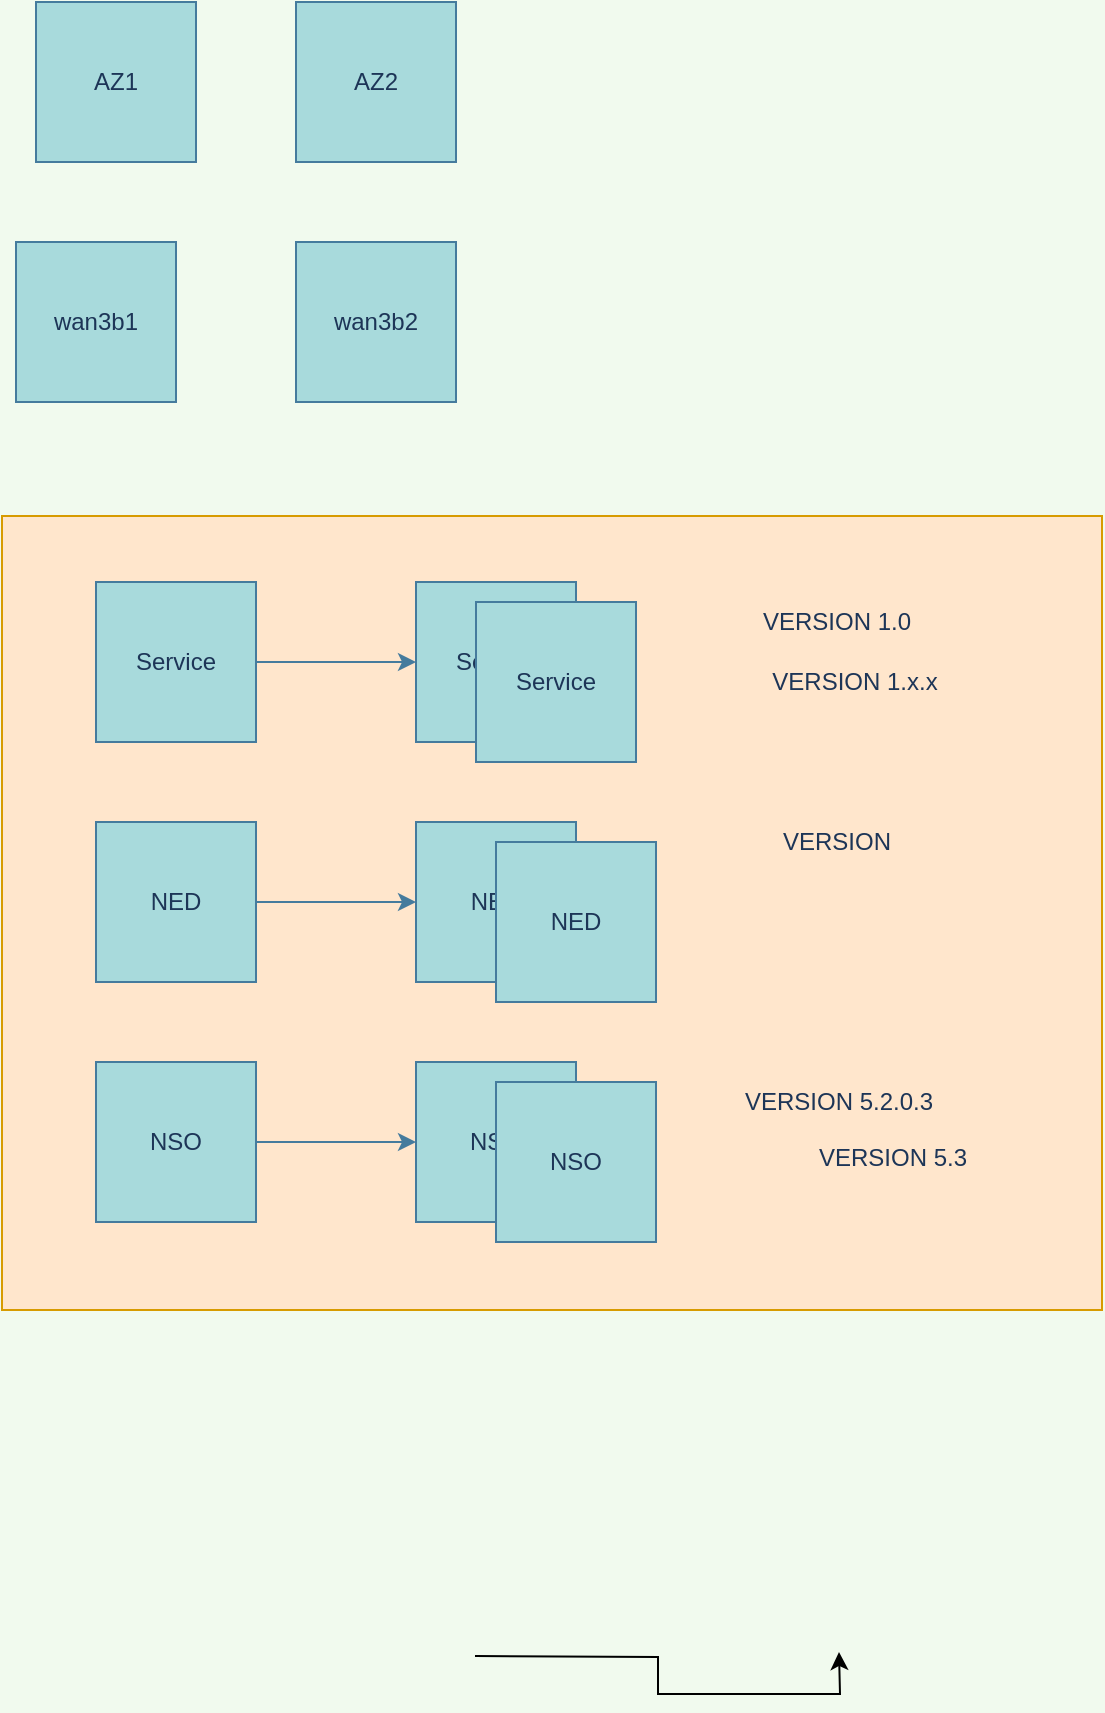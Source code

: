 <mxfile version="13.10.0" type="embed">
    <diagram id="bCU7D1yxFHBLOErIZVKP" name="Page-1">
        <mxGraphModel dx="968" dy="769" grid="0" gridSize="10" guides="1" tooltips="1" connect="1" arrows="1" fold="1" page="1" pageScale="1" pageWidth="850" pageHeight="1100" background="#F1FAEE" math="0" shadow="0">
            <root>
                <mxCell id="0"/>
                <mxCell id="1" parent="0"/>
                <mxCell id="22" value="" style="rounded=0;whiteSpace=wrap;html=1;sketch=0;strokeColor=#d79b00;fillColor=#ffe6cc;" parent="1" vertex="1">
                    <mxGeometry x="73" y="327" width="550" height="397" as="geometry"/>
                </mxCell>
                <mxCell id="2" value="AZ1" style="whiteSpace=wrap;html=1;aspect=fixed;fillColor=#A8DADC;strokeColor=#457B9D;fontColor=#1D3557;" parent="1" vertex="1">
                    <mxGeometry x="90" y="70" width="80" height="80" as="geometry"/>
                </mxCell>
                <mxCell id="3" value="AZ2" style="whiteSpace=wrap;html=1;aspect=fixed;fillColor=#A8DADC;strokeColor=#457B9D;fontColor=#1D3557;" parent="1" vertex="1">
                    <mxGeometry x="220" y="70" width="80" height="80" as="geometry"/>
                </mxCell>
                <mxCell id="4" value="wan3b2" style="whiteSpace=wrap;html=1;aspect=fixed;fillColor=#A8DADC;strokeColor=#457B9D;fontColor=#1D3557;" parent="1" vertex="1">
                    <mxGeometry x="220" y="190" width="80" height="80" as="geometry"/>
                </mxCell>
                <mxCell id="5" value="wan3b1" style="whiteSpace=wrap;html=1;aspect=fixed;fillColor=#A8DADC;strokeColor=#457B9D;fontColor=#1D3557;" parent="1" vertex="1">
                    <mxGeometry x="80" y="190" width="80" height="80" as="geometry"/>
                </mxCell>
                <mxCell id="15" style="edgeStyle=orthogonalEdgeStyle;curved=0;rounded=1;sketch=0;orthogonalLoop=1;jettySize=auto;html=1;strokeColor=#457B9D;fillColor=#A8DADC;fontColor=#1D3557;entryX=0;entryY=0.5;entryDx=0;entryDy=0;labelBackgroundColor=#F1FAEE;" parent="1" source="6" target="11" edge="1">
                    <mxGeometry relative="1" as="geometry">
                        <mxPoint x="270" y="400" as="targetPoint"/>
                    </mxGeometry>
                </mxCell>
                <mxCell id="6" value="Service" style="whiteSpace=wrap;html=1;aspect=fixed;fillColor=#A8DADC;strokeColor=#457B9D;fontColor=#1D3557;" parent="1" vertex="1">
                    <mxGeometry x="120" y="360" width="80" height="80" as="geometry"/>
                </mxCell>
                <mxCell id="16" style="edgeStyle=orthogonalEdgeStyle;curved=0;rounded=1;sketch=0;orthogonalLoop=1;jettySize=auto;html=1;strokeColor=#457B9D;fillColor=#A8DADC;fontColor=#1D3557;entryX=0;entryY=0.5;entryDx=0;entryDy=0;labelBackgroundColor=#F1FAEE;" parent="1" source="7" target="10" edge="1">
                    <mxGeometry relative="1" as="geometry">
                        <mxPoint x="270" y="520" as="targetPoint"/>
                    </mxGeometry>
                </mxCell>
                <mxCell id="7" value="NED" style="whiteSpace=wrap;html=1;aspect=fixed;fillColor=#A8DADC;strokeColor=#457B9D;fontColor=#1D3557;" parent="1" vertex="1">
                    <mxGeometry x="120" y="480" width="80" height="80" as="geometry"/>
                </mxCell>
                <mxCell id="17" style="edgeStyle=orthogonalEdgeStyle;curved=0;rounded=1;sketch=0;orthogonalLoop=1;jettySize=auto;html=1;entryX=0;entryY=0.5;entryDx=0;entryDy=0;strokeColor=#457B9D;fillColor=#A8DADC;fontColor=#1D3557;labelBackgroundColor=#F1FAEE;" parent="1" source="8" target="9" edge="1">
                    <mxGeometry relative="1" as="geometry"/>
                </mxCell>
                <mxCell id="8" value="NSO" style="whiteSpace=wrap;html=1;aspect=fixed;fillColor=#A8DADC;strokeColor=#457B9D;fontColor=#1D3557;" parent="1" vertex="1">
                    <mxGeometry x="120" y="600" width="80" height="80" as="geometry"/>
                </mxCell>
                <mxCell id="9" value="NSO" style="whiteSpace=wrap;html=1;aspect=fixed;fillColor=#A8DADC;strokeColor=#457B9D;fontColor=#1D3557;" parent="1" vertex="1">
                    <mxGeometry x="280" y="600" width="80" height="80" as="geometry"/>
                </mxCell>
                <mxCell id="10" value="NED" style="whiteSpace=wrap;html=1;aspect=fixed;fillColor=#A8DADC;strokeColor=#457B9D;fontColor=#1D3557;" parent="1" vertex="1">
                    <mxGeometry x="280" y="480" width="80" height="80" as="geometry"/>
                </mxCell>
                <mxCell id="11" value="Service" style="whiteSpace=wrap;html=1;aspect=fixed;fillColor=#A8DADC;strokeColor=#457B9D;fontColor=#1D3557;" parent="1" vertex="1">
                    <mxGeometry x="280" y="360" width="80" height="80" as="geometry"/>
                </mxCell>
                <mxCell id="12" value="Service" style="whiteSpace=wrap;html=1;aspect=fixed;fillColor=#A8DADC;strokeColor=#457B9D;fontColor=#1D3557;" parent="1" vertex="1">
                    <mxGeometry x="310" y="370" width="80" height="80" as="geometry"/>
                </mxCell>
                <mxCell id="13" value="NED" style="whiteSpace=wrap;html=1;aspect=fixed;fillColor=#A8DADC;strokeColor=#457B9D;fontColor=#1D3557;" parent="1" vertex="1">
                    <mxGeometry x="320" y="490" width="80" height="80" as="geometry"/>
                </mxCell>
                <mxCell id="14" value="NSO" style="whiteSpace=wrap;html=1;aspect=fixed;fillColor=#A8DADC;strokeColor=#457B9D;fontColor=#1D3557;" parent="1" vertex="1">
                    <mxGeometry x="320" y="610" width="80" height="80" as="geometry"/>
                </mxCell>
                <mxCell id="18" value="VERSION 1.0" style="text;html=1;align=center;verticalAlign=middle;resizable=0;points=[];autosize=1;fontColor=#1D3557;" parent="1" vertex="1">
                    <mxGeometry x="445" y="370" width="90" height="20" as="geometry"/>
                </mxCell>
                <mxCell id="19" value="VERSION" style="text;html=1;align=center;verticalAlign=middle;resizable=0;points=[];autosize=1;fontColor=#1D3557;" parent="1" vertex="1">
                    <mxGeometry x="455" y="480" width="70" height="20" as="geometry"/>
                </mxCell>
                <mxCell id="20" value="VERSION 5.2.0.3" style="text;html=1;align=center;verticalAlign=middle;resizable=0;points=[];autosize=1;fontColor=#1D3557;" parent="1" vertex="1">
                    <mxGeometry x="439" y="611" width="103" height="18" as="geometry"/>
                </mxCell>
                <mxCell id="21" value="VERSION 1.x.x" style="text;html=1;align=center;verticalAlign=middle;resizable=0;points=[];autosize=1;fontColor=#1D3557;" parent="1" vertex="1">
                    <mxGeometry x="454" y="400" width="90" height="20" as="geometry"/>
                </mxCell>
                <mxCell id="23" value="VERSION 5.3" style="text;html=1;align=center;verticalAlign=middle;resizable=0;points=[];autosize=1;fontColor=#1D3557;" parent="1" vertex="1">
                    <mxGeometry x="476" y="639" width="83" height="18" as="geometry"/>
                </mxCell>
                <mxCell id="30" style="edgeStyle=orthogonalEdgeStyle;rounded=0;orthogonalLoop=1;jettySize=auto;html=1;" edge="1" parent="1">
                    <mxGeometry relative="1" as="geometry">
                        <mxPoint x="309.5" y="897" as="sourcePoint"/>
                        <mxPoint x="491.5" y="895" as="targetPoint"/>
                    </mxGeometry>
                </mxCell>
            </root>
        </mxGraphModel>
    </diagram>
</mxfile>